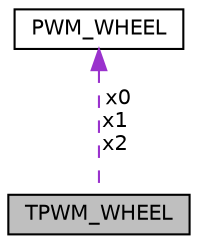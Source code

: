 digraph "TPWM_WHEEL"
{
  edge [fontname="Helvetica",fontsize="10",labelfontname="Helvetica",labelfontsize="10"];
  node [fontname="Helvetica",fontsize="10",shape=record];
  Node1 [label="TPWM_WHEEL",height=0.2,width=0.4,color="black", fillcolor="grey75", style="filled", fontcolor="black"];
  Node2 -> Node1 [dir="back",color="darkorchid3",fontsize="10",style="dashed",label=" x0\nx1\nx2" ,fontname="Helvetica"];
  Node2 [label="PWM_WHEEL",height=0.2,width=0.4,color="black", fillcolor="white", style="filled",URL="$structPWM__WHEEL.html"];
}
